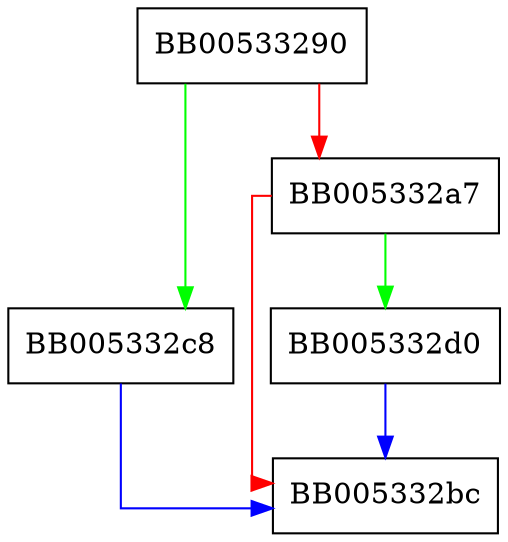 digraph BIO_socket {
  node [shape="box"];
  graph [splines=ortho];
  BB00533290 -> BB005332c8 [color="green"];
  BB00533290 -> BB005332a7 [color="red"];
  BB005332a7 -> BB005332d0 [color="green"];
  BB005332a7 -> BB005332bc [color="red"];
  BB005332c8 -> BB005332bc [color="blue"];
  BB005332d0 -> BB005332bc [color="blue"];
}